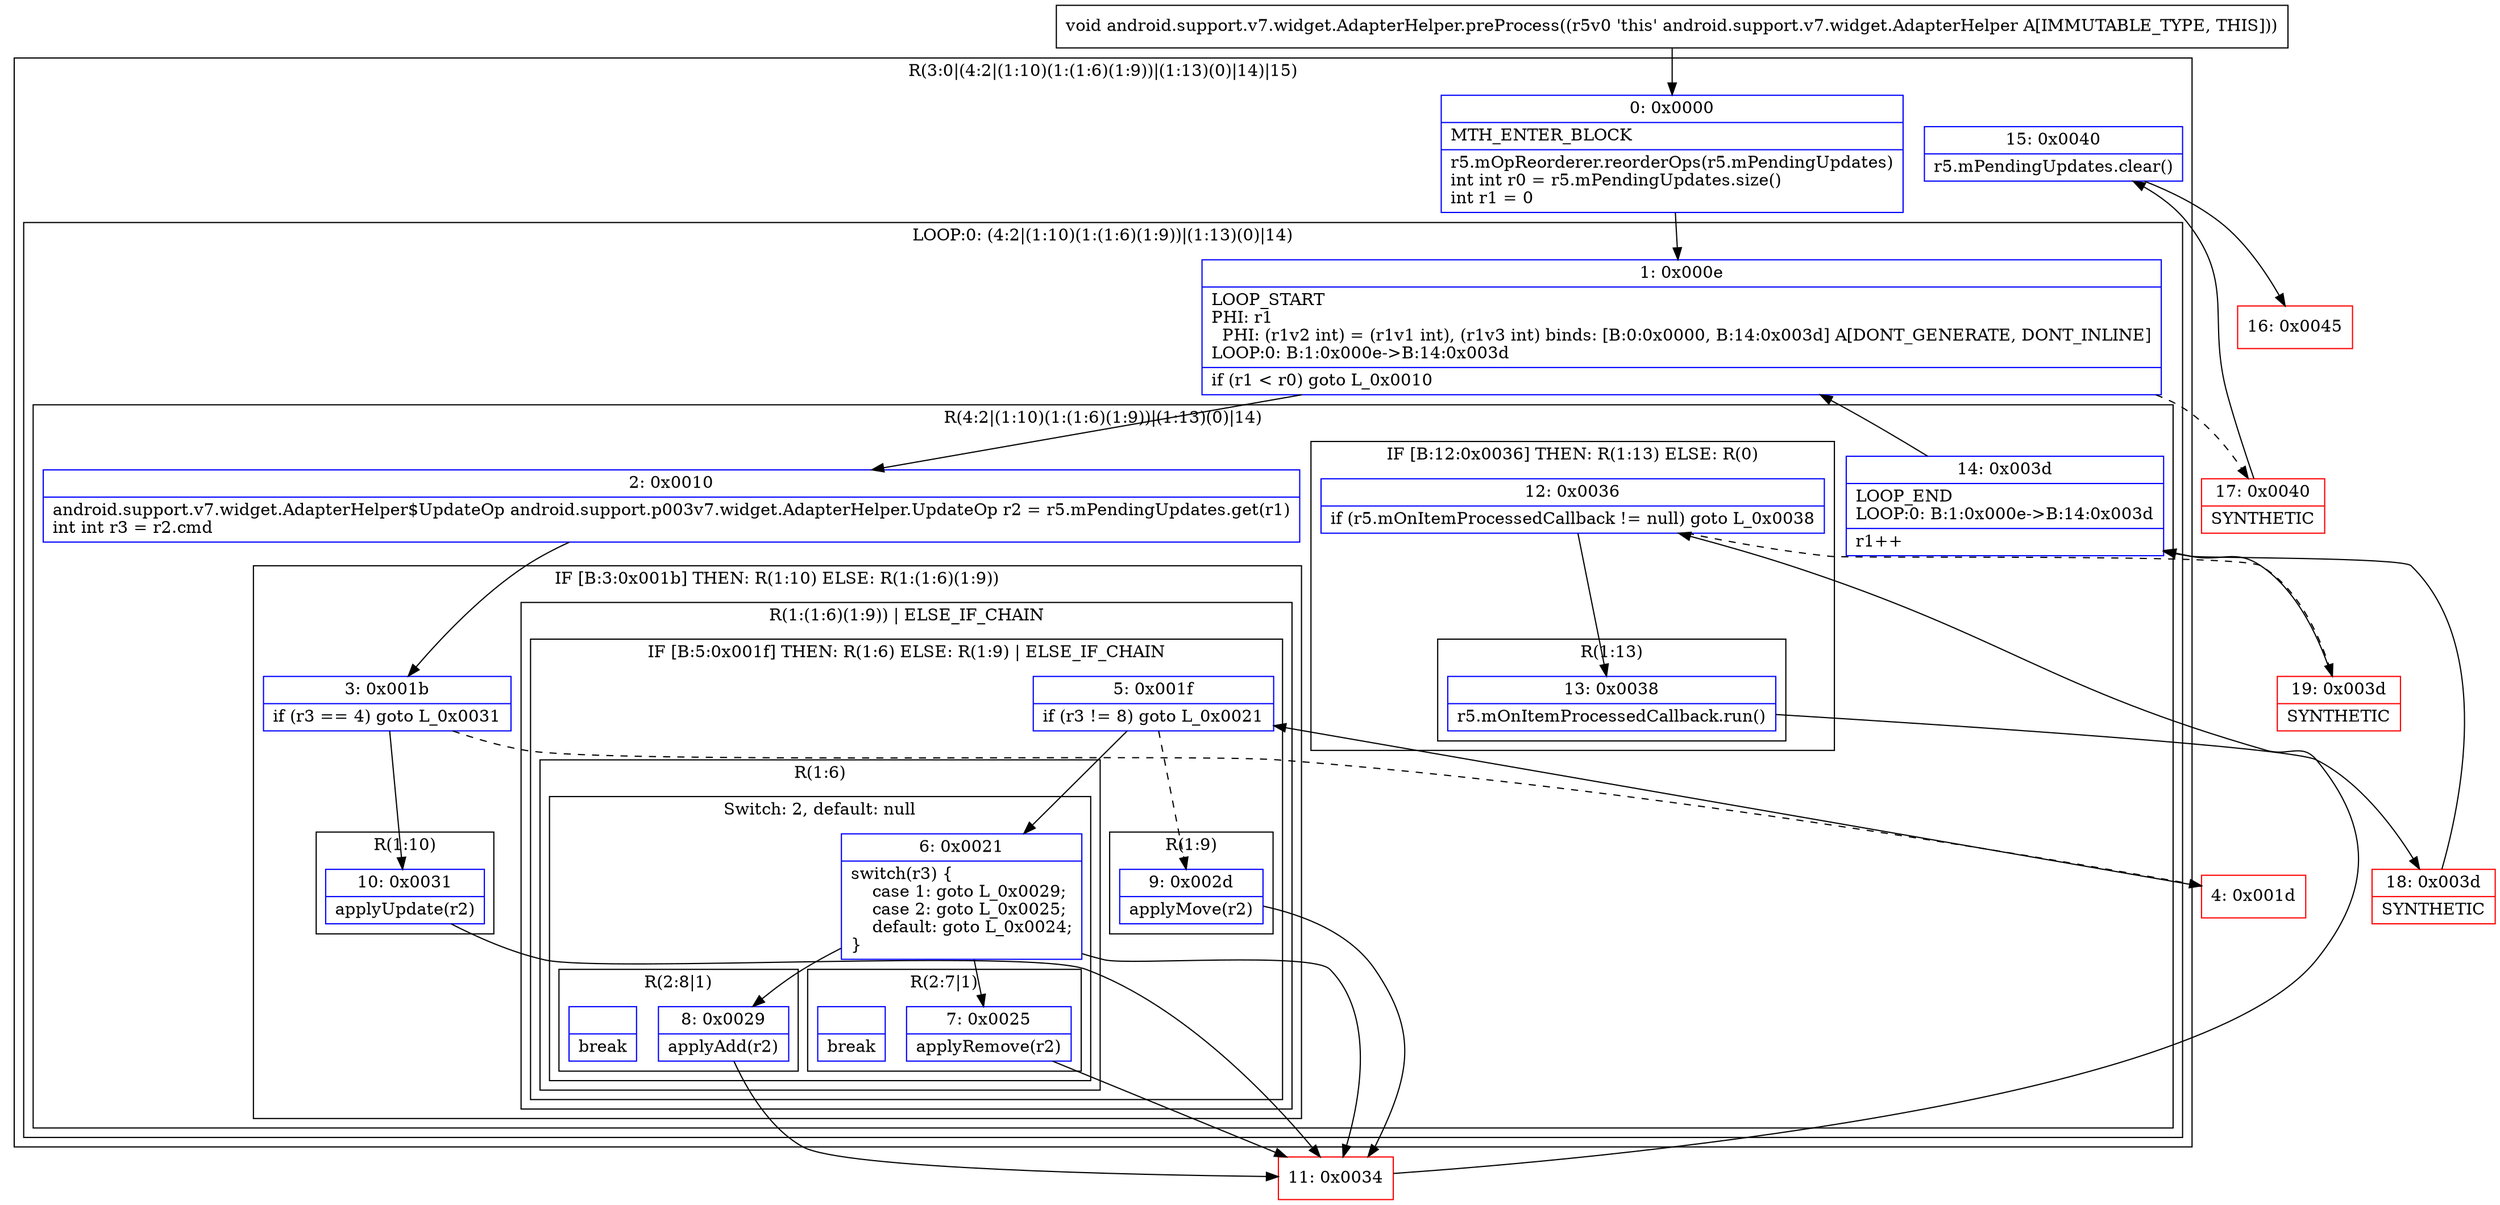 digraph "CFG forandroid.support.v7.widget.AdapterHelper.preProcess()V" {
subgraph cluster_Region_1770329523 {
label = "R(3:0|(4:2|(1:10)(1:(1:6)(1:9))|(1:13)(0)|14)|15)";
node [shape=record,color=blue];
Node_0 [shape=record,label="{0\:\ 0x0000|MTH_ENTER_BLOCK\l|r5.mOpReorderer.reorderOps(r5.mPendingUpdates)\lint int r0 = r5.mPendingUpdates.size()\lint r1 = 0\l}"];
subgraph cluster_LoopRegion_1251854429 {
label = "LOOP:0: (4:2|(1:10)(1:(1:6)(1:9))|(1:13)(0)|14)";
node [shape=record,color=blue];
Node_1 [shape=record,label="{1\:\ 0x000e|LOOP_START\lPHI: r1 \l  PHI: (r1v2 int) = (r1v1 int), (r1v3 int) binds: [B:0:0x0000, B:14:0x003d] A[DONT_GENERATE, DONT_INLINE]\lLOOP:0: B:1:0x000e\-\>B:14:0x003d\l|if (r1 \< r0) goto L_0x0010\l}"];
subgraph cluster_Region_1579983042 {
label = "R(4:2|(1:10)(1:(1:6)(1:9))|(1:13)(0)|14)";
node [shape=record,color=blue];
Node_2 [shape=record,label="{2\:\ 0x0010|android.support.v7.widget.AdapterHelper$UpdateOp android.support.p003v7.widget.AdapterHelper.UpdateOp r2 = r5.mPendingUpdates.get(r1)\lint int r3 = r2.cmd\l}"];
subgraph cluster_IfRegion_242217154 {
label = "IF [B:3:0x001b] THEN: R(1:10) ELSE: R(1:(1:6)(1:9))";
node [shape=record,color=blue];
Node_3 [shape=record,label="{3\:\ 0x001b|if (r3 == 4) goto L_0x0031\l}"];
subgraph cluster_Region_1501174964 {
label = "R(1:10)";
node [shape=record,color=blue];
Node_10 [shape=record,label="{10\:\ 0x0031|applyUpdate(r2)\l}"];
}
subgraph cluster_Region_1758231554 {
label = "R(1:(1:6)(1:9)) | ELSE_IF_CHAIN\l";
node [shape=record,color=blue];
subgraph cluster_IfRegion_191687968 {
label = "IF [B:5:0x001f] THEN: R(1:6) ELSE: R(1:9) | ELSE_IF_CHAIN\l";
node [shape=record,color=blue];
Node_5 [shape=record,label="{5\:\ 0x001f|if (r3 != 8) goto L_0x0021\l}"];
subgraph cluster_Region_2101171026 {
label = "R(1:6)";
node [shape=record,color=blue];
subgraph cluster_SwitchRegion_1972141193 {
label = "Switch: 2, default: null";
node [shape=record,color=blue];
Node_6 [shape=record,label="{6\:\ 0x0021|switch(r3) \{\l    case 1: goto L_0x0029;\l    case 2: goto L_0x0025;\l    default: goto L_0x0024;\l\}\l}"];
subgraph cluster_Region_412328613 {
label = "R(2:8|1)";
node [shape=record,color=blue];
Node_8 [shape=record,label="{8\:\ 0x0029|applyAdd(r2)\l}"];
Node_InsnContainer_1958220917 [shape=record,label="{|break\l}"];
}
subgraph cluster_Region_1013472970 {
label = "R(2:7|1)";
node [shape=record,color=blue];
Node_7 [shape=record,label="{7\:\ 0x0025|applyRemove(r2)\l}"];
Node_InsnContainer_2086834672 [shape=record,label="{|break\l}"];
}
}
}
subgraph cluster_Region_133808949 {
label = "R(1:9)";
node [shape=record,color=blue];
Node_9 [shape=record,label="{9\:\ 0x002d|applyMove(r2)\l}"];
}
}
}
}
subgraph cluster_IfRegion_2001063442 {
label = "IF [B:12:0x0036] THEN: R(1:13) ELSE: R(0)";
node [shape=record,color=blue];
Node_12 [shape=record,label="{12\:\ 0x0036|if (r5.mOnItemProcessedCallback != null) goto L_0x0038\l}"];
subgraph cluster_Region_1626715243 {
label = "R(1:13)";
node [shape=record,color=blue];
Node_13 [shape=record,label="{13\:\ 0x0038|r5.mOnItemProcessedCallback.run()\l}"];
}
subgraph cluster_Region_1415188412 {
label = "R(0)";
node [shape=record,color=blue];
}
}
Node_14 [shape=record,label="{14\:\ 0x003d|LOOP_END\lLOOP:0: B:1:0x000e\-\>B:14:0x003d\l|r1++\l}"];
}
}
Node_15 [shape=record,label="{15\:\ 0x0040|r5.mPendingUpdates.clear()\l}"];
}
Node_4 [shape=record,color=red,label="{4\:\ 0x001d}"];
Node_11 [shape=record,color=red,label="{11\:\ 0x0034}"];
Node_16 [shape=record,color=red,label="{16\:\ 0x0045}"];
Node_17 [shape=record,color=red,label="{17\:\ 0x0040|SYNTHETIC\l}"];
Node_18 [shape=record,color=red,label="{18\:\ 0x003d|SYNTHETIC\l}"];
Node_19 [shape=record,color=red,label="{19\:\ 0x003d|SYNTHETIC\l}"];
MethodNode[shape=record,label="{void android.support.v7.widget.AdapterHelper.preProcess((r5v0 'this' android.support.v7.widget.AdapterHelper A[IMMUTABLE_TYPE, THIS])) }"];
MethodNode -> Node_0;
Node_0 -> Node_1;
Node_1 -> Node_2;
Node_1 -> Node_17[style=dashed];
Node_2 -> Node_3;
Node_3 -> Node_4[style=dashed];
Node_3 -> Node_10;
Node_10 -> Node_11;
Node_5 -> Node_6;
Node_5 -> Node_9[style=dashed];
Node_6 -> Node_7;
Node_6 -> Node_8;
Node_6 -> Node_11;
Node_8 -> Node_11;
Node_7 -> Node_11;
Node_9 -> Node_11;
Node_12 -> Node_13;
Node_12 -> Node_19[style=dashed];
Node_13 -> Node_18;
Node_14 -> Node_1;
Node_15 -> Node_16;
Node_4 -> Node_5;
Node_11 -> Node_12;
Node_17 -> Node_15;
Node_18 -> Node_14;
Node_19 -> Node_14;
}

